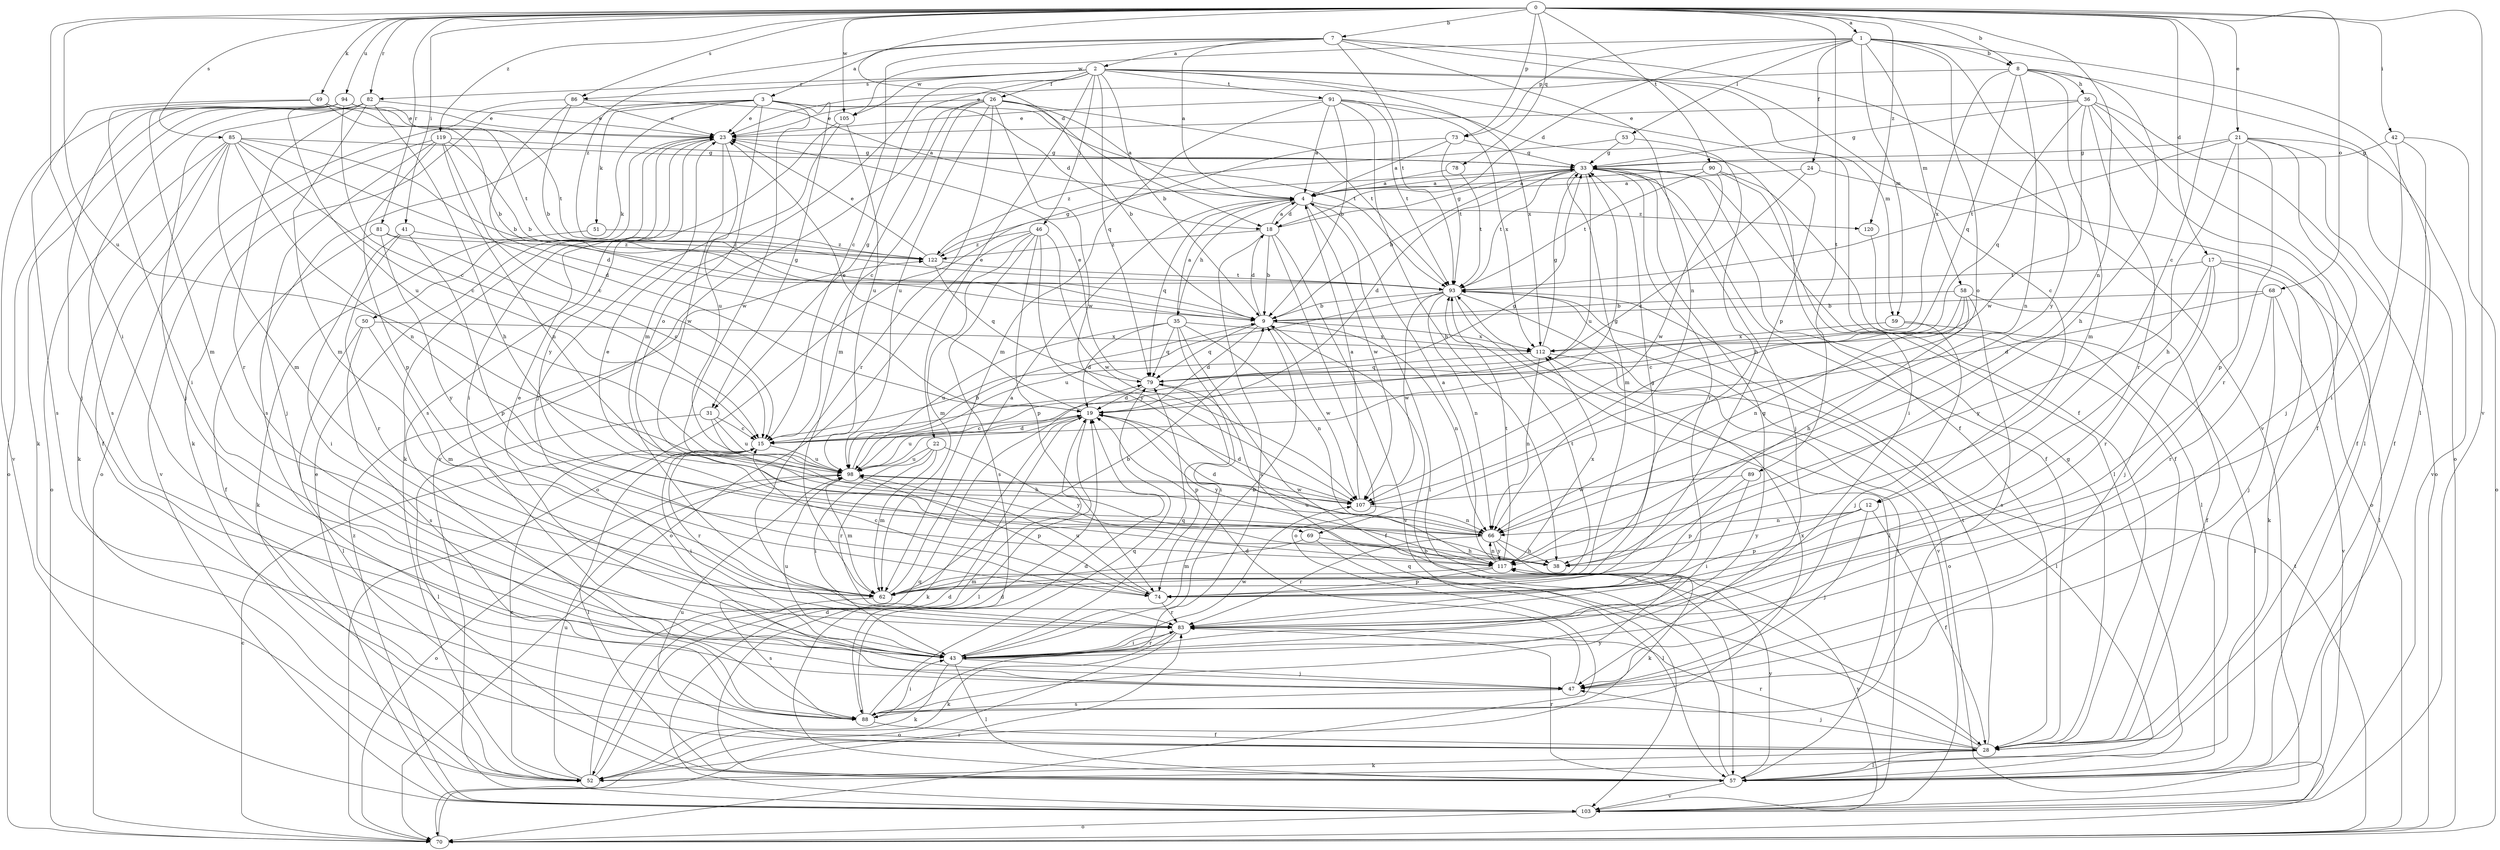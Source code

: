 strict digraph  {
0;
1;
2;
3;
4;
7;
8;
9;
12;
15;
17;
18;
19;
21;
22;
23;
24;
26;
28;
31;
33;
35;
36;
38;
41;
42;
43;
46;
47;
49;
50;
51;
52;
53;
57;
58;
59;
62;
66;
68;
69;
70;
73;
74;
78;
79;
81;
82;
83;
85;
86;
88;
89;
90;
91;
93;
94;
98;
103;
105;
107;
112;
117;
119;
120;
122;
0 -> 1  [label=a];
0 -> 7  [label=b];
0 -> 8  [label=b];
0 -> 12  [label=c];
0 -> 17  [label=d];
0 -> 18  [label=d];
0 -> 21  [label=e];
0 -> 41  [label=i];
0 -> 42  [label=i];
0 -> 43  [label=i];
0 -> 49  [label=k];
0 -> 66  [label=n];
0 -> 68  [label=o];
0 -> 73  [label=p];
0 -> 78  [label=q];
0 -> 81  [label=r];
0 -> 82  [label=r];
0 -> 85  [label=s];
0 -> 86  [label=s];
0 -> 89  [label=t];
0 -> 90  [label=t];
0 -> 94  [label=u];
0 -> 98  [label=u];
0 -> 103  [label=v];
0 -> 105  [label=w];
0 -> 119  [label=z];
0 -> 120  [label=z];
1 -> 8  [label=b];
1 -> 18  [label=d];
1 -> 24  [label=f];
1 -> 53  [label=l];
1 -> 57  [label=l];
1 -> 58  [label=m];
1 -> 59  [label=m];
1 -> 69  [label=o];
1 -> 73  [label=p];
1 -> 105  [label=w];
1 -> 117  [label=y];
2 -> 9  [label=b];
2 -> 12  [label=c];
2 -> 22  [label=e];
2 -> 26  [label=f];
2 -> 28  [label=f];
2 -> 31  [label=g];
2 -> 46  [label=j];
2 -> 59  [label=m];
2 -> 62  [label=m];
2 -> 79  [label=q];
2 -> 82  [label=r];
2 -> 86  [label=s];
2 -> 91  [label=t];
2 -> 105  [label=w];
2 -> 112  [label=x];
3 -> 18  [label=d];
3 -> 23  [label=e];
3 -> 31  [label=g];
3 -> 50  [label=k];
3 -> 51  [label=k];
3 -> 52  [label=k];
3 -> 69  [label=o];
3 -> 88  [label=s];
3 -> 93  [label=t];
3 -> 107  [label=w];
4 -> 18  [label=d];
4 -> 35  [label=h];
4 -> 57  [label=l];
4 -> 79  [label=q];
4 -> 107  [label=w];
4 -> 120  [label=z];
7 -> 2  [label=a];
7 -> 3  [label=a];
7 -> 4  [label=a];
7 -> 15  [label=c];
7 -> 66  [label=n];
7 -> 74  [label=p];
7 -> 93  [label=t];
7 -> 103  [label=v];
7 -> 122  [label=z];
8 -> 23  [label=e];
8 -> 36  [label=h];
8 -> 38  [label=h];
8 -> 62  [label=m];
8 -> 66  [label=n];
8 -> 70  [label=o];
8 -> 79  [label=q];
8 -> 112  [label=x];
9 -> 18  [label=d];
9 -> 19  [label=d];
9 -> 66  [label=n];
9 -> 79  [label=q];
9 -> 107  [label=w];
9 -> 112  [label=x];
12 -> 28  [label=f];
12 -> 47  [label=j];
12 -> 66  [label=n];
12 -> 74  [label=p];
12 -> 117  [label=y];
15 -> 19  [label=d];
15 -> 33  [label=g];
15 -> 43  [label=i];
15 -> 57  [label=l];
15 -> 83  [label=r];
15 -> 98  [label=u];
17 -> 47  [label=j];
17 -> 52  [label=k];
17 -> 57  [label=l];
17 -> 83  [label=r];
17 -> 93  [label=t];
17 -> 117  [label=y];
18 -> 4  [label=a];
18 -> 9  [label=b];
18 -> 33  [label=g];
18 -> 70  [label=o];
18 -> 88  [label=s];
18 -> 103  [label=v];
18 -> 122  [label=z];
19 -> 15  [label=c];
19 -> 23  [label=e];
19 -> 52  [label=k];
19 -> 57  [label=l];
19 -> 98  [label=u];
19 -> 117  [label=y];
21 -> 28  [label=f];
21 -> 33  [label=g];
21 -> 38  [label=h];
21 -> 47  [label=j];
21 -> 74  [label=p];
21 -> 83  [label=r];
21 -> 93  [label=t];
21 -> 103  [label=v];
22 -> 43  [label=i];
22 -> 62  [label=m];
22 -> 83  [label=r];
22 -> 98  [label=u];
22 -> 117  [label=y];
23 -> 33  [label=g];
23 -> 43  [label=i];
23 -> 52  [label=k];
23 -> 98  [label=u];
23 -> 107  [label=w];
23 -> 117  [label=y];
24 -> 4  [label=a];
24 -> 15  [label=c];
24 -> 70  [label=o];
26 -> 4  [label=a];
26 -> 9  [label=b];
26 -> 15  [label=c];
26 -> 23  [label=e];
26 -> 62  [label=m];
26 -> 83  [label=r];
26 -> 93  [label=t];
26 -> 98  [label=u];
26 -> 103  [label=v];
26 -> 107  [label=w];
28 -> 33  [label=g];
28 -> 47  [label=j];
28 -> 52  [label=k];
28 -> 57  [label=l];
28 -> 79  [label=q];
28 -> 83  [label=r];
28 -> 93  [label=t];
28 -> 98  [label=u];
31 -> 15  [label=c];
31 -> 38  [label=h];
31 -> 57  [label=l];
31 -> 98  [label=u];
33 -> 4  [label=a];
33 -> 9  [label=b];
33 -> 19  [label=d];
33 -> 28  [label=f];
33 -> 47  [label=j];
33 -> 57  [label=l];
33 -> 62  [label=m];
33 -> 83  [label=r];
33 -> 93  [label=t];
33 -> 98  [label=u];
35 -> 4  [label=a];
35 -> 19  [label=d];
35 -> 28  [label=f];
35 -> 43  [label=i];
35 -> 66  [label=n];
35 -> 79  [label=q];
35 -> 98  [label=u];
35 -> 112  [label=x];
36 -> 23  [label=e];
36 -> 28  [label=f];
36 -> 33  [label=g];
36 -> 57  [label=l];
36 -> 70  [label=o];
36 -> 79  [label=q];
36 -> 83  [label=r];
36 -> 107  [label=w];
38 -> 23  [label=e];
41 -> 43  [label=i];
41 -> 74  [label=p];
41 -> 83  [label=r];
41 -> 122  [label=z];
42 -> 28  [label=f];
42 -> 33  [label=g];
42 -> 43  [label=i];
42 -> 70  [label=o];
43 -> 9  [label=b];
43 -> 23  [label=e];
43 -> 33  [label=g];
43 -> 47  [label=j];
43 -> 52  [label=k];
43 -> 57  [label=l];
43 -> 79  [label=q];
43 -> 83  [label=r];
43 -> 98  [label=u];
43 -> 107  [label=w];
46 -> 62  [label=m];
46 -> 70  [label=o];
46 -> 74  [label=p];
46 -> 88  [label=s];
46 -> 107  [label=w];
46 -> 117  [label=y];
46 -> 122  [label=z];
47 -> 19  [label=d];
47 -> 88  [label=s];
49 -> 9  [label=b];
49 -> 23  [label=e];
49 -> 43  [label=i];
49 -> 88  [label=s];
49 -> 93  [label=t];
50 -> 57  [label=l];
50 -> 62  [label=m];
50 -> 88  [label=s];
50 -> 112  [label=x];
51 -> 52  [label=k];
51 -> 122  [label=z];
52 -> 15  [label=c];
52 -> 19  [label=d];
52 -> 79  [label=q];
52 -> 98  [label=u];
53 -> 33  [label=g];
53 -> 38  [label=h];
53 -> 122  [label=z];
57 -> 9  [label=b];
57 -> 19  [label=d];
57 -> 83  [label=r];
57 -> 103  [label=v];
57 -> 117  [label=y];
58 -> 9  [label=b];
58 -> 15  [label=c];
58 -> 28  [label=f];
58 -> 38  [label=h];
58 -> 66  [label=n];
58 -> 88  [label=s];
59 -> 47  [label=j];
59 -> 57  [label=l];
59 -> 112  [label=x];
62 -> 4  [label=a];
62 -> 9  [label=b];
62 -> 33  [label=g];
62 -> 88  [label=s];
62 -> 93  [label=t];
66 -> 19  [label=d];
66 -> 38  [label=h];
66 -> 52  [label=k];
66 -> 83  [label=r];
66 -> 98  [label=u];
66 -> 117  [label=y];
68 -> 9  [label=b];
68 -> 19  [label=d];
68 -> 47  [label=j];
68 -> 83  [label=r];
68 -> 103  [label=v];
69 -> 38  [label=h];
69 -> 57  [label=l];
69 -> 62  [label=m];
70 -> 15  [label=c];
70 -> 83  [label=r];
70 -> 93  [label=t];
73 -> 4  [label=a];
73 -> 33  [label=g];
73 -> 70  [label=o];
73 -> 93  [label=t];
74 -> 15  [label=c];
74 -> 83  [label=r];
74 -> 98  [label=u];
78 -> 4  [label=a];
78 -> 93  [label=t];
79 -> 19  [label=d];
79 -> 23  [label=e];
79 -> 74  [label=p];
81 -> 15  [label=c];
81 -> 28  [label=f];
81 -> 117  [label=y];
81 -> 122  [label=z];
82 -> 23  [label=e];
82 -> 38  [label=h];
82 -> 47  [label=j];
82 -> 52  [label=k];
82 -> 62  [label=m];
82 -> 70  [label=o];
82 -> 83  [label=r];
82 -> 88  [label=s];
83 -> 43  [label=i];
83 -> 52  [label=k];
83 -> 70  [label=o];
85 -> 9  [label=b];
85 -> 15  [label=c];
85 -> 19  [label=d];
85 -> 28  [label=f];
85 -> 33  [label=g];
85 -> 52  [label=k];
85 -> 62  [label=m];
85 -> 66  [label=n];
85 -> 70  [label=o];
86 -> 4  [label=a];
86 -> 9  [label=b];
86 -> 19  [label=d];
86 -> 23  [label=e];
86 -> 70  [label=o];
88 -> 19  [label=d];
88 -> 28  [label=f];
88 -> 43  [label=i];
88 -> 79  [label=q];
88 -> 112  [label=x];
88 -> 117  [label=y];
89 -> 43  [label=i];
89 -> 74  [label=p];
89 -> 107  [label=w];
90 -> 4  [label=a];
90 -> 28  [label=f];
90 -> 43  [label=i];
90 -> 93  [label=t];
90 -> 107  [label=w];
91 -> 4  [label=a];
91 -> 9  [label=b];
91 -> 23  [label=e];
91 -> 28  [label=f];
91 -> 38  [label=h];
91 -> 62  [label=m];
91 -> 93  [label=t];
91 -> 112  [label=x];
93 -> 9  [label=b];
93 -> 57  [label=l];
93 -> 66  [label=n];
93 -> 70  [label=o];
93 -> 98  [label=u];
93 -> 103  [label=v];
93 -> 107  [label=w];
94 -> 15  [label=c];
94 -> 23  [label=e];
94 -> 47  [label=j];
94 -> 62  [label=m];
94 -> 93  [label=t];
94 -> 98  [label=u];
94 -> 103  [label=v];
98 -> 9  [label=b];
98 -> 33  [label=g];
98 -> 62  [label=m];
98 -> 70  [label=o];
98 -> 74  [label=p];
98 -> 107  [label=w];
103 -> 19  [label=d];
103 -> 23  [label=e];
103 -> 70  [label=o];
103 -> 93  [label=t];
103 -> 117  [label=y];
103 -> 122  [label=z];
105 -> 47  [label=j];
105 -> 88  [label=s];
105 -> 98  [label=u];
107 -> 4  [label=a];
107 -> 19  [label=d];
107 -> 66  [label=n];
112 -> 33  [label=g];
112 -> 57  [label=l];
112 -> 66  [label=n];
112 -> 79  [label=q];
117 -> 4  [label=a];
117 -> 62  [label=m];
117 -> 66  [label=n];
117 -> 74  [label=p];
117 -> 93  [label=t];
117 -> 112  [label=x];
119 -> 9  [label=b];
119 -> 15  [label=c];
119 -> 33  [label=g];
119 -> 47  [label=j];
119 -> 66  [label=n];
119 -> 74  [label=p];
119 -> 103  [label=v];
120 -> 57  [label=l];
122 -> 23  [label=e];
122 -> 33  [label=g];
122 -> 79  [label=q];
122 -> 93  [label=t];
}

